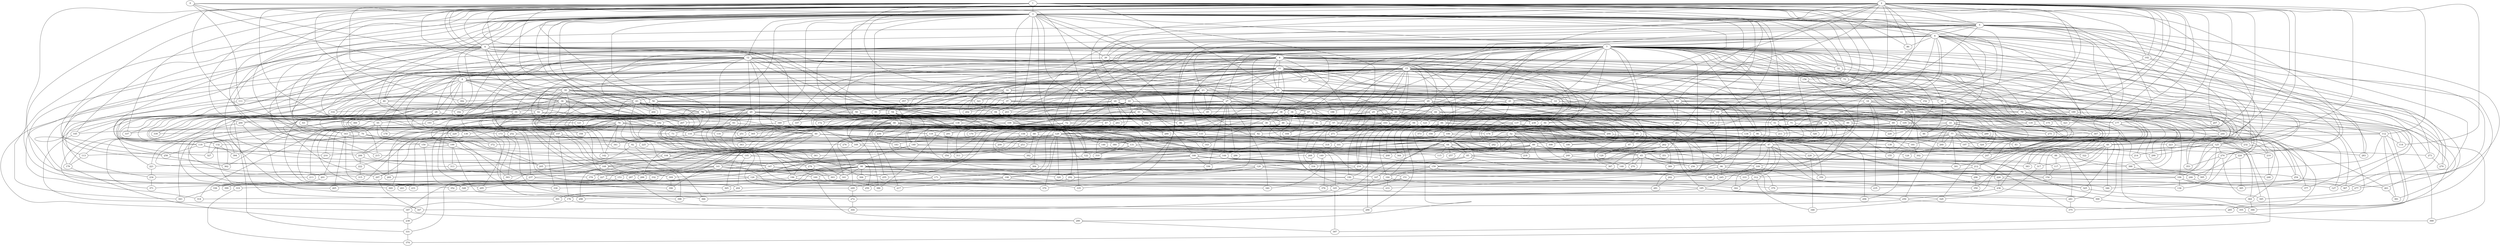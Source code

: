 strict graph "barabasi_albert_graph(400,3)" {
0;
1;
2;
3;
4;
5;
6;
7;
8;
9;
10;
11;
12;
13;
14;
15;
16;
17;
18;
19;
20;
21;
22;
23;
24;
25;
26;
27;
28;
29;
30;
31;
32;
33;
34;
35;
36;
37;
38;
39;
40;
41;
42;
43;
44;
45;
46;
47;
48;
49;
50;
51;
52;
53;
54;
55;
56;
57;
58;
59;
60;
61;
62;
63;
64;
65;
66;
67;
68;
69;
70;
71;
72;
73;
74;
75;
76;
77;
78;
79;
80;
81;
82;
83;
84;
85;
86;
87;
88;
89;
90;
91;
92;
93;
94;
95;
96;
97;
98;
99;
100;
101;
102;
103;
104;
105;
106;
107;
108;
109;
110;
111;
112;
113;
114;
115;
116;
117;
118;
119;
120;
121;
122;
123;
124;
125;
126;
127;
128;
129;
130;
131;
132;
133;
134;
135;
136;
137;
138;
139;
140;
141;
142;
143;
144;
145;
146;
147;
148;
149;
150;
151;
152;
153;
154;
155;
156;
157;
158;
159;
160;
161;
162;
163;
164;
165;
166;
167;
168;
169;
170;
171;
172;
173;
174;
175;
176;
177;
178;
179;
180;
181;
182;
183;
184;
185;
186;
187;
188;
189;
190;
191;
192;
193;
194;
195;
196;
197;
198;
199;
200;
201;
202;
203;
204;
205;
206;
207;
208;
209;
210;
211;
212;
213;
214;
215;
216;
217;
218;
219;
220;
221;
222;
223;
224;
225;
226;
227;
228;
229;
230;
231;
232;
233;
234;
235;
236;
237;
238;
239;
240;
241;
242;
243;
244;
245;
246;
247;
248;
249;
250;
251;
252;
253;
254;
255;
256;
257;
258;
259;
260;
261;
262;
263;
264;
265;
266;
267;
268;
269;
270;
271;
272;
273;
274;
275;
276;
277;
278;
279;
280;
281;
282;
283;
284;
285;
286;
287;
288;
289;
290;
291;
292;
293;
294;
295;
296;
297;
298;
299;
300;
301;
302;
303;
304;
305;
306;
307;
308;
309;
310;
311;
312;
313;
314;
315;
316;
317;
318;
319;
320;
321;
322;
323;
324;
325;
326;
327;
328;
329;
330;
331;
332;
333;
334;
335;
336;
337;
338;
339;
340;
341;
342;
343;
344;
345;
346;
347;
348;
349;
350;
351;
352;
353;
354;
355;
356;
357;
358;
359;
360;
361;
362;
363;
364;
365;
366;
367;
368;
369;
370;
371;
372;
373;
374;
375;
376;
377;
378;
379;
380;
381;
382;
383;
384;
385;
386;
387;
388;
389;
390;
391;
392;
393;
394;
395;
396;
397;
398;
399;
0 -- 19  [is_available=True, prob="0.229135693834"];
0 -- 111  [is_available=True, prob="1.0"];
0 -- 3  [is_available=True, prob="0.466433793162"];
0 -- 12  [is_available=True, prob="0.977370522282"];
0 -- 39  [is_available=True, prob="0.668046678718"];
1 -- 130  [is_available=True, prob="0.970581650058"];
1 -- 3  [is_available=True, prob="1.0"];
1 -- 4  [is_available=True, prob="0.752815323703"];
1 -- 5  [is_available=True, prob="0.175176223018"];
1 -- 6  [is_available=True, prob="0.344271113874"];
1 -- 8  [is_available=True, prob="0.153632807715"];
1 -- 12  [is_available=True, prob="0.0630049385799"];
1 -- 13  [is_available=True, prob="0.469771264183"];
1 -- 16  [is_available=True, prob="0.590451642053"];
1 -- 20  [is_available=True, prob="0.065820954762"];
1 -- 22  [is_available=True, prob="1.0"];
1 -- 283  [is_available=True, prob="0.919152579539"];
1 -- 392  [is_available=True, prob="0.742871448922"];
1 -- 53  [is_available=True, prob="0.781732532492"];
1 -- 183  [is_available=True, prob="0.862898968365"];
1 -- 58  [is_available=True, prob="1.0"];
1 -- 62  [is_available=True, prob="0.485450022294"];
1 -- 197  [is_available=True, prob="1.0"];
1 -- 71  [is_available=True, prob="0.282804387929"];
1 -- 80  [is_available=True, prob="0.338168323105"];
1 -- 338  [is_available=True, prob="0.965934764108"];
1 -- 213  [is_available=True, prob="1.0"];
1 -- 352  [is_available=True, prob="0.387880294357"];
1 -- 102  [is_available=True, prob="0.524955913937"];
1 -- 121  [is_available=True, prob="0.988001361923"];
2 -- 3  [is_available=True, prob="0.81995071561"];
2 -- 4  [is_available=True, prob="1.0"];
2 -- 5  [is_available=True, prob="0.125405187488"];
2 -- 7  [is_available=True, prob="0.588466759695"];
2 -- 264  [is_available=True, prob="0.360618240532"];
2 -- 137  [is_available=True, prob="0.803298677974"];
2 -- 10  [is_available=True, prob="1.0"];
2 -- 267  [is_available=True, prob="0.353004399365"];
2 -- 21  [is_available=True, prob="0.120450230858"];
2 -- 22  [is_available=True, prob="0.607802375722"];
2 -- 152  [is_available=True, prob="0.476387992513"];
2 -- 26  [is_available=True, prob="0.621163988864"];
2 -- 282  [is_available=True, prob="0.307331163568"];
2 -- 33  [is_available=True, prob="0.494423892951"];
2 -- 290  [is_available=True, prob="1.0"];
2 -- 166  [is_available=True, prob="0.0480113371275"];
2 -- 39  [is_available=True, prob="0.898497464008"];
2 -- 135  [is_available=True, prob="1.0"];
2 -- 44  [is_available=True, prob="0.720431720351"];
2 -- 182  [is_available=True, prob="1.0"];
2 -- 56  [is_available=True, prob="0.514555963048"];
2 -- 189  [is_available=True, prob="0.085668779591"];
2 -- 65  [is_available=True, prob="0.364758522183"];
2 -- 323  [is_available=True, prob="0.0160700838361"];
2 -- 326  [is_available=True, prob="0.113691572401"];
2 -- 200  [is_available=True, prob="0.840621405589"];
2 -- 77  [is_available=True, prob="0.780034795113"];
2 -- 207  [is_available=True, prob="1.0"];
2 -- 80  [is_available=True, prob="0.377197315321"];
2 -- 337  [is_available=True, prob="0.617520244402"];
2 -- 102  [is_available=True, prob="0.972433074174"];
2 -- 104  [is_available=True, prob="1.0"];
2 -- 237  [is_available=True, prob="0.230016964918"];
2 -- 112  [is_available=True, prob="0.00220046608621"];
2 -- 113  [is_available=True, prob="0.921787566966"];
2 -- 114  [is_available=True, prob="0.994575116267"];
2 -- 124  [is_available=True, prob="0.782868359779"];
2 -- 125  [is_available=True, prob="0.290147460081"];
3 -- 4  [is_available=True, prob="0.286860294677"];
3 -- 5  [is_available=True, prob="0.173999747721"];
3 -- 6  [is_available=True, prob="0.899366976721"];
3 -- 7  [is_available=True, prob="0.181886746545"];
3 -- 8  [is_available=True, prob="0.498359256686"];
3 -- 9  [is_available=True, prob="0.864886403781"];
3 -- 10  [is_available=True, prob="0.894478187665"];
3 -- 12  [is_available=True, prob="0.501013419843"];
3 -- 258  [is_available=True, prob="0.862385934616"];
3 -- 14  [is_available=True, prob="0.657667099752"];
3 -- 145  [is_available=True, prob="0.531951291482"];
3 -- 18  [is_available=True, prob="0.184714304631"];
3 -- 150  [is_available=True, prob="0.84467610579"];
3 -- 26  [is_available=True, prob="0.512992269126"];
3 -- 28  [is_available=True, prob="0.591868501449"];
3 -- 32  [is_available=True, prob="0.0617204748717"];
3 -- 38  [is_available=True, prob="1.0"];
3 -- 156  [is_available=True, prob="0.404635955354"];
3 -- 298  [is_available=True, prob="0.8545540139"];
3 -- 43  [is_available=True, prob="0.644866457609"];
3 -- 257  [is_available=True, prob="0.812045616534"];
3 -- 173  [is_available=True, prob="0.955700049576"];
3 -- 182  [is_available=True, prob="0.916616104916"];
3 -- 56  [is_available=True, prob="1.0"];
3 -- 60  [is_available=True, prob="0.874939049273"];
3 -- 138  [is_available=True, prob="0.614580796721"];
3 -- 62  [is_available=True, prob="0.186951092877"];
3 -- 191  [is_available=True, prob="0.760740865736"];
3 -- 66  [is_available=True, prob="1.0"];
3 -- 326  [is_available=True, prob="0.395067154395"];
3 -- 203  [is_available=True, prob="0.000259478077406"];
3 -- 334  [is_available=True, prob="1.0"];
3 -- 284  [is_available=True, prob="0.0574431620465"];
3 -- 343  [is_available=True, prob="0.73821986443"];
3 -- 94  [is_available=True, prob="1.0"];
3 -- 105  [is_available=True, prob="1.0"];
3 -- 363  [is_available=True, prob="1.0"];
3 -- 240  [is_available=True, prob="0.276313581803"];
3 -- 370  [is_available=True, prob="1.0"];
3 -- 124  [is_available=True, prob="0.902114750574"];
4 -- 263  [is_available=True, prob="0.0454087130016"];
4 -- 9  [is_available=True, prob="1.0"];
4 -- 11  [is_available=True, prob="0.0501291946137"];
4 -- 258  [is_available=True, prob="0.312664760169"];
4 -- 17  [is_available=True, prob="0.413509191582"];
4 -- 36  [is_available=True, prob="0.703048074533"];
4 -- 50  [is_available=True, prob="0.282857864889"];
4 -- 393  [is_available=True, prob="0.968703135038"];
4 -- 316  [is_available=True, prob="0.13244027337"];
4 -- 192  [is_available=True, prob="1.0"];
4 -- 66  [is_available=True, prob="0.639387504593"];
4 -- 68  [is_available=True, prob="0.182677020895"];
4 -- 70  [is_available=True, prob="0.433826238732"];
4 -- 78  [is_available=True, prob="0.626923349737"];
4 -- 81  [is_available=True, prob="0.120755843631"];
4 -- 222  [is_available=True, prob="1.0"];
4 -- 360  [is_available=True, prob="1.0"];
4 -- 369  [is_available=True, prob="1.0"];
4 -- 122  [is_available=True, prob="0.907637620079"];
5 -- 224  [is_available=True, prob="0.379740474493"];
5 -- 6  [is_available=True, prob="0.421520922077"];
5 -- 33  [is_available=True, prob="1.0"];
5 -- 177  [is_available=True, prob="0.672108847699"];
5 -- 43  [is_available=True, prob="0.845507682004"];
5 -- 257  [is_available=True, prob="0.294922481344"];
5 -- 175  [is_available=True, prob="0.17539833643"];
5 -- 49  [is_available=True, prob="0.568980470246"];
5 -- 274  [is_available=True, prob="0.0232326939272"];
5 -- 131  [is_available=True, prob="0.783761301455"];
5 -- 53  [is_available=True, prob="0.527637693698"];
5 -- 118  [is_available=True, prob="0.95358734643"];
5 -- 55  [is_available=True, prob="0.507585095617"];
5 -- 184  [is_available=True, prob="0.348251294041"];
5 -- 379  [is_available=True, prob="0.50740848125"];
5 -- 277  [is_available=True, prob="0.237894468314"];
6 -- 261  [is_available=True, prob="0.805437339575"];
6 -- 7  [is_available=True, prob="0.564959229007"];
6 -- 15  [is_available=True, prob="0.950598333739"];
6 -- 144  [is_available=True, prob="0.0963438472902"];
6 -- 259  [is_available=True, prob="0.3589035413"];
6 -- 279  [is_available=True, prob="0.801709601208"];
6 -- 26  [is_available=True, prob="1.0"];
6 -- 299  [is_available=True, prob="0.514137798992"];
6 -- 51  [is_available=True, prob="0.0452353019899"];
6 -- 310  [is_available=True, prob="1.0"];
6 -- 67  [is_available=True, prob="0.221376434592"];
6 -- 69  [is_available=True, prob="0.463862768416"];
6 -- 80  [is_available=True, prob="0.898128342343"];
6 -- 86  [is_available=True, prob="0.857813844868"];
6 -- 89  [is_available=True, prob="0.440403149019"];
6 -- 226  [is_available=True, prob="0.569500064911"];
6 -- 355  [is_available=True, prob="0.109029905925"];
6 -- 102  [is_available=True, prob="1.0"];
6 -- 367  [is_available=True, prob="0.838396422067"];
6 -- 242  [is_available=True, prob="0.557307920596"];
6 -- 127  [is_available=True, prob="0.808540672324"];
7 -- 128  [is_available=True, prob="1.0"];
7 -- 214  [is_available=True, prob="0.959327348311"];
7 -- 135  [is_available=True, prob="1.0"];
7 -- 8  [is_available=True, prob="0.229295661865"];
7 -- 9  [is_available=True, prob="0.348862290319"];
7 -- 10  [is_available=True, prob="0.641988629393"];
7 -- 11  [is_available=True, prob="0.423021379554"];
7 -- 140  [is_available=True, prob="1.0"];
7 -- 15  [is_available=True, prob="0.938415190608"];
7 -- 16  [is_available=True, prob="0.855249665302"];
7 -- 274  [is_available=True, prob="0.942153730523"];
7 -- 19  [is_available=True, prob="0.498068933274"];
7 -- 21  [is_available=True, prob="0.652209173813"];
7 -- 23  [is_available=True, prob="1.0"];
7 -- 152  [is_available=True, prob="0.542948276778"];
7 -- 27  [is_available=True, prob="1.0"];
7 -- 29  [is_available=True, prob="0.798273064359"];
7 -- 32  [is_available=True, prob="0.209291415467"];
7 -- 161  [is_available=True, prob="1.0"];
7 -- 35  [is_available=True, prob="0.999631656329"];
7 -- 292  [is_available=True, prob="0.107270764824"];
7 -- 40  [is_available=True, prob="0.0192463194057"];
7 -- 41  [is_available=True, prob="0.61538374799"];
7 -- 45  [is_available=True, prob="0.161281863333"];
7 -- 307  [is_available=True, prob="1.0"];
7 -- 175  [is_available=True, prob="0.0124692036717"];
7 -- 49  [is_available=True, prob="0.785744948753"];
7 -- 50  [is_available=True, prob="0.526752434226"];
7 -- 51  [is_available=True, prob="1.0"];
7 -- 52  [is_available=True, prob="0.721847016673"];
7 -- 283  [is_available=True, prob="1.0"];
7 -- 188  [is_available=True, prob="0.329994357944"];
7 -- 190  [is_available=True, prob="1.0"];
7 -- 64  [is_available=True, prob="0.7935040474"];
7 -- 279  [is_available=True, prob="1.0"];
7 -- 139  [is_available=True, prob="1.0"];
7 -- 199  [is_available=True, prob="0.073146041244"];
7 -- 72  [is_available=True, prob="1.0"];
7 -- 73  [is_available=True, prob="1.0"];
7 -- 75  [is_available=True, prob="1.0"];
7 -- 79  [is_available=True, prob="0.986061466273"];
7 -- 375  [is_available=True, prob="1.0"];
7 -- 203  [is_available=True, prob="0.361492538304"];
7 -- 90  [is_available=True, prob="0.141238667078"];
7 -- 220  [is_available=True, prob="0.223502376038"];
7 -- 94  [is_available=True, prob="0.375806894174"];
7 -- 223  [is_available=True, prob="0.97826764109"];
7 -- 101  [is_available=True, prob="0.00973487713613"];
7 -- 103  [is_available=True, prob="0.470614286091"];
7 -- 107  [is_available=True, prob="0.431003526216"];
7 -- 381  [is_available=True, prob="0.251848289157"];
7 -- 275  [is_available=True, prob="0.129038960811"];
7 -- 247  [is_available=True, prob="0.216020477552"];
7 -- 396  [is_available=True, prob="0.539360682398"];
7 -- 125  [is_available=True, prob="0.498828381737"];
8 -- 392  [is_available=True, prob="0.829354503804"];
8 -- 36  [is_available=True, prob="0.929923426744"];
8 -- 229  [is_available=True, prob="1.0"];
8 -- 40  [is_available=True, prob="0.0735718218511"];
8 -- 60  [is_available=True, prob="1.0"];
8 -- 14  [is_available=True, prob="0.860744856984"];
8 -- 337  [is_available=True, prob="1.0"];
8 -- 19  [is_available=True, prob="0.415950006973"];
8 -- 161  [is_available=True, prob="0.644984186265"];
8 -- 132  [is_available=True, prob="1.0"];
8 -- 28  [is_available=True, prob="0.915942988432"];
8 -- 286  [is_available=True, prob="0.203811846124"];
9 -- 130  [is_available=True, prob="1.0"];
9 -- 11  [is_available=True, prob="0.649575191218"];
9 -- 13  [is_available=True, prob="0.719994978607"];
9 -- 277  [is_available=True, prob="1.0"];
9 -- 22  [is_available=True, prob="0.776320841206"];
9 -- 155  [is_available=True, prob="0.865765685751"];
9 -- 32  [is_available=True, prob="0.518240269112"];
9 -- 164  [is_available=True, prob="0.702643955844"];
9 -- 169  [is_available=True, prob="1.0"];
9 -- 391  [is_available=True, prob="1.0"];
9 -- 179  [is_available=True, prob="0.0713937414856"];
9 -- 55  [is_available=True, prob="0.731991356623"];
9 -- 187  [is_available=True, prob="0.228309743572"];
9 -- 189  [is_available=True, prob="0.994757666966"];
9 -- 71  [is_available=True, prob="0.158019648167"];
9 -- 82  [is_available=True, prob="0.945700791011"];
9 -- 91  [is_available=True, prob="0.0729502067908"];
9 -- 59  [is_available=True, prob="0.728369654037"];
9 -- 356  [is_available=True, prob="1.0"];
9 -- 357  [is_available=True, prob="0.796164765053"];
9 -- 106  [is_available=True, prob="1.0"];
9 -- 61  [is_available=True, prob="0.728155277024"];
9 -- 373  [is_available=True, prob="0.131625643816"];
9 -- 118  [is_available=True, prob="0.452657854349"];
10 -- 162  [is_available=True, prob="0.535927403644"];
10 -- 244  [is_available=True, prob="1.0"];
10 -- 291  [is_available=True, prob="0.200151341426"];
10 -- 66  [is_available=True, prob="1.0"];
10 -- 177  [is_available=True, prob="0.149378748519"];
10 -- 99  [is_available=True, prob="0.86704899288"];
10 -- 20  [is_available=True, prob="1.0"];
10 -- 87  [is_available=True, prob="0.612445277227"];
10 -- 153  [is_available=True, prob="0.946460817247"];
11 -- 128  [is_available=True, prob="0.657487453393"];
11 -- 13  [is_available=True, prob="0.0468224588171"];
11 -- 272  [is_available=True, prob="0.573383946221"];
11 -- 17  [is_available=True, prob="0.627927980135"];
11 -- 154  [is_available=True, prob="0.440723561256"];
11 -- 27  [is_available=True, prob="0.458926957272"];
11 -- 156  [is_available=True, prob="0.109708280723"];
11 -- 30  [is_available=True, prob="0.375236520595"];
11 -- 31  [is_available=True, prob="0.208379725198"];
11 -- 28  [is_available=True, prob="1.0"];
11 -- 43  [is_available=True, prob="0.566884264282"];
11 -- 50  [is_available=True, prob="0.380368856259"];
11 -- 53  [is_available=True, prob="0.0107676076729"];
11 -- 54  [is_available=True, prob="0.820442254319"];
11 -- 193  [is_available=True, prob="0.056604519431"];
11 -- 72  [is_available=True, prob="1.0"];
11 -- 202  [is_available=True, prob="0.812594994202"];
11 -- 75  [is_available=True, prob="0.840930440087"];
11 -- 95  [is_available=True, prob="0.412597746114"];
11 -- 273  [is_available=True, prob="0.27576166354"];
11 -- 234  [is_available=True, prob="0.830675276057"];
11 -- 368  [is_available=True, prob="0.289232164415"];
11 -- 242  [is_available=True, prob="0.642300306968"];
12 -- 15  [is_available=True, prob="1.0"];
12 -- 276  [is_available=True, prob="0.364904501426"];
12 -- 23  [is_available=True, prob="0.928006376901"];
12 -- 157  [is_available=True, prob="0.497782202474"];
12 -- 31  [is_available=True, prob="0.0978188039173"];
12 -- 37  [is_available=True, prob="1.0"];
12 -- 39  [is_available=True, prob="0.17940351925"];
12 -- 40  [is_available=True, prob="0.792681261205"];
12 -- 172  [is_available=True, prob="1.0"];
12 -- 29  [is_available=True, prob="1.0"];
12 -- 48  [is_available=True, prob="0.713678435218"];
12 -- 178  [is_available=True, prob="0.654873456339"];
12 -- 57  [is_available=True, prob="0.300246158952"];
12 -- 314  [is_available=True, prob="0.600673356953"];
12 -- 60  [is_available=True, prob="1.0"];
12 -- 63  [is_available=True, prob="0.478472217714"];
12 -- 327  [is_available=True, prob="1.0"];
12 -- 344  [is_available=True, prob="0.409347209316"];
12 -- 90  [is_available=True, prob="0.2264785339"];
12 -- 111  [is_available=True, prob="1.0"];
12 -- 20  [is_available=True, prob="0.469527103107"];
12 -- 122  [is_available=True, prob="0.527434782766"];
13 -- 35  [is_available=True, prob="0.332614673667"];
13 -- 37  [is_available=True, prob="1.0"];
13 -- 392  [is_available=True, prob="1.0"];
13 -- 239  [is_available=True, prob="1.0"];
13 -- 14  [is_available=True, prob="0.77485321727"];
13 -- 207  [is_available=True, prob="0.225436360795"];
13 -- 305  [is_available=True, prob="0.83998834585"];
13 -- 18  [is_available=True, prob="0.0917101061167"];
13 -- 148  [is_available=True, prob="0.349915713594"];
13 -- 309  [is_available=True, prob="1.0"];
13 -- 183  [is_available=True, prob="0.178468637079"];
13 -- 24  [is_available=True, prob="0.59779070214"];
13 -- 217  [is_available=True, prob="0.683154068404"];
13 -- 191  [is_available=True, prob="0.79758075135"];
13 -- 188  [is_available=True, prob="0.580439023698"];
13 -- 133  [is_available=True, prob="0.942667884604"];
14 -- 68  [is_available=True, prob="0.786275448957"];
14 -- 201  [is_available=True, prob="1.0"];
14 -- 367  [is_available=True, prob="1.0"];
14 -- 112  [is_available=True, prob="0.498045813357"];
14 -- 212  [is_available=True, prob="0.625065276032"];
14 -- 61  [is_available=True, prob="0.636696730221"];
15 -- 132  [is_available=True, prob="1.0"];
15 -- 133  [is_available=True, prob="0.813388523968"];
15 -- 137  [is_available=True, prob="0.607965206772"];
15 -- 271  [is_available=True, prob="1.0"];
15 -- 16  [is_available=True, prob="0.666736586516"];
15 -- 145  [is_available=True, prob="0.251577896429"];
15 -- 25  [is_available=True, prob="1.0"];
15 -- 156  [is_available=True, prob="0.630113032428"];
15 -- 157  [is_available=True, prob="1.0"];
15 -- 34  [is_available=True, prob="0.661011084116"];
15 -- 35  [is_available=True, prob="0.604304705589"];
15 -- 134  [is_available=True, prob="0.103565424716"];
15 -- 38  [is_available=True, prob="1.0"];
15 -- 42  [is_available=True, prob="0.692777789933"];
15 -- 219  [is_available=True, prob="0.635064359438"];
15 -- 58  [is_available=True, prob="1.0"];
15 -- 190  [is_available=True, prob="0.169460854219"];
15 -- 373  [is_available=True, prob="0.27953068136"];
15 -- 390  [is_available=True, prob="0.182349029868"];
15 -- 268  [is_available=True, prob="0.0570818653661"];
15 -- 75  [is_available=True, prob="0.537748584438"];
15 -- 208  [is_available=True, prob="0.218799840391"];
15 -- 212  [is_available=True, prob="0.216075251385"];
15 -- 91  [is_available=True, prob="1.0"];
15 -- 221  [is_available=True, prob="0.766094939426"];
15 -- 224  [is_available=True, prob="0.599475089222"];
15 -- 97  [is_available=True, prob="0.475298846419"];
15 -- 357  [is_available=True, prob="0.724202405424"];
15 -- 230  [is_available=True, prob="0.699005115206"];
15 -- 17  [is_available=True, prob="0.633295695006"];
15 -- 236  [is_available=True, prob="0.964347660532"];
15 -- 117  [is_available=True, prob="0.311956526312"];
15 -- 380  [is_available=True, prob="0.681143655185"];
16 -- 37  [is_available=True, prob="0.105638799039"];
16 -- 74  [is_available=True, prob="1.0"];
16 -- 77  [is_available=True, prob="0.221436722303"];
16 -- 321  [is_available=True, prob="0.736450523646"];
16 -- 18  [is_available=True, prob="0.14249208534"];
16 -- 54  [is_available=True, prob="0.0682730608521"];
16 -- 293  [is_available=True, prob="0.970618824394"];
16 -- 111  [is_available=True, prob="0.86489841994"];
16 -- 93  [is_available=True, prob="0.561608815678"];
16 -- 69  [is_available=True, prob="0.0840363296947"];
17 -- 41  [is_available=True, prob="0.156381915038"];
17 -- 21  [is_available=True, prob="0.0671064534027"];
17 -- 23  [is_available=True, prob="0.542288850485"];
17 -- 316  [is_available=True, prob="0.0216499793707"];
17 -- 95  [is_available=True, prob="0.176789504095"];
18 -- 136  [is_available=True, prob="0.555193882279"];
18 -- 235  [is_available=True, prob="0.85111233393"];
18 -- 174  [is_available=True, prob="0.704493934713"];
18 -- 79  [is_available=True, prob="0.554340374817"];
18 -- 245  [is_available=True, prob="0.425906217448"];
19 -- 100  [is_available=True, prob="1.0"];
19 -- 34  [is_available=True, prob="0.342824799768"];
19 -- 67  [is_available=True, prob="0.464535056111"];
19 -- 36  [is_available=True, prob="0.323249719306"];
19 -- 193  [is_available=True, prob="1.0"];
19 -- 44  [is_available=True, prob="0.999195101595"];
19 -- 110  [is_available=True, prob="0.157263396525"];
19 -- 399  [is_available=True, prob="0.408059081761"];
19 -- 152  [is_available=True, prob="0.885654501204"];
19 -- 338  [is_available=True, prob="0.446126544445"];
19 -- 339  [is_available=True, prob="0.947485669967"];
19 -- 24  [is_available=True, prob="1.0"];
19 -- 89  [is_available=True, prob="0.00435281306779"];
19 -- 394  [is_available=True, prob="1.0"];
20 -- 192  [is_available=True, prob="0.470665699683"];
20 -- 195  [is_available=True, prob="0.620908990536"];
20 -- 100  [is_available=True, prob="0.519134239908"];
20 -- 199  [is_available=True, prob="0.275231525222"];
20 -- 360  [is_available=True, prob="1.0"];
20 -- 169  [is_available=True, prob="1.0"];
20 -- 205  [is_available=True, prob="0.326934902717"];
20 -- 206  [is_available=True, prob="1.0"];
20 -- 349  [is_available=True, prob="0.396205800881"];
20 -- 208  [is_available=True, prob="0.606070959363"];
20 -- 177  [is_available=True, prob="0.906683923425"];
20 -- 116  [is_available=True, prob="0.873894627746"];
20 -- 302  [is_available=True, prob="1.0"];
20 -- 138  [is_available=True, prob="0.364257310134"];
20 -- 93  [is_available=True, prob="0.511947996601"];
20 -- 30  [is_available=True, prob="0.42395868473"];
20 -- 319  [is_available=True, prob="0.169875532256"];
21 -- 331  [is_available=True, prob="0.218789387763"];
21 -- 294  [is_available=True, prob="0.036451371889"];
21 -- 203  [is_available=True, prob="1.0"];
21 -- 109  [is_available=True, prob="1.0"];
21 -- 45  [is_available=True, prob="1.0"];
21 -- 275  [is_available=True, prob="0.184050346486"];
21 -- 281  [is_available=True, prob="0.292471917798"];
21 -- 280  [is_available=True, prob="0.564018027174"];
21 -- 25  [is_available=True, prob="0.837016672744"];
21 -- 123  [is_available=True, prob="0.641779211069"];
22 -- 99  [is_available=True, prob="0.866793693803"];
22 -- 260  [is_available=True, prob="0.00535346123931"];
22 -- 69  [is_available=True, prob="1.0"];
22 -- 167  [is_available=True, prob="1.0"];
22 -- 74  [is_available=True, prob="0.562485825828"];
22 -- 107  [is_available=True, prob="0.776754868179"];
22 -- 108  [is_available=True, prob="0.54731977161"];
22 -- 322  [is_available=True, prob="0.883950605432"];
22 -- 385  [is_available=True, prob="0.3225611701"];
23 -- 321  [is_available=True, prob="0.0165957598531"];
23 -- 49  [is_available=True, prob="0.39171598862"];
23 -- 232  [is_available=True, prob="0.797568211641"];
23 -- 45  [is_available=True, prob="0.847725983153"];
23 -- 78  [is_available=True, prob="1.0"];
23 -- 317  [is_available=True, prob="0.384686274242"];
23 -- 83  [is_available=True, prob="0.312427584104"];
23 -- 349  [is_available=True, prob="1.0"];
23 -- 24  [is_available=True, prob="0.118049151056"];
23 -- 27  [is_available=True, prob="0.582742677114"];
23 -- 29  [is_available=True, prob="0.519939275088"];
23 -- 293  [is_available=True, prob="0.617832253056"];
24 -- 64  [is_available=True, prob="0.644872345734"];
24 -- 67  [is_available=True, prob="1.0"];
24 -- 147  [is_available=True, prob="0.883182653812"];
24 -- 295  [is_available=True, prob="1.0"];
24 -- 284  [is_available=True, prob="1.0"];
24 -- 170  [is_available=True, prob="0.0199401685513"];
24 -- 301  [is_available=True, prob="0.747452035045"];
24 -- 310  [is_available=True, prob="0.182310748747"];
24 -- 25  [is_available=True, prob="0.953896019006"];
24 -- 188  [is_available=True, prob="1.0"];
24 -- 330  [is_available=True, prob="0.792823807568"];
25 -- 33  [is_available=True, prob="0.897737860847"];
25 -- 266  [is_available=True, prob="0.215842697747"];
25 -- 270  [is_available=True, prob="1.0"];
25 -- 81  [is_available=True, prob="0.251384732491"];
25 -- 318  [is_available=True, prob="0.671178747741"];
25 -- 398  [is_available=True, prob="1.0"];
25 -- 271  [is_available=True, prob="0.741768366846"];
25 -- 30  [is_available=True, prob="0.920671216145"];
26 -- 107  [is_available=True, prob="0.473468085159"];
26 -- 335  [is_available=True, prob="0.3229850485"];
26 -- 383  [is_available=True, prob="0.0847994059455"];
27 -- 256  [is_available=True, prob="0.610833520235"];
27 -- 129  [is_available=True, prob="0.895994099616"];
27 -- 386  [is_available=True, prob="0.874348628676"];
27 -- 144  [is_available=True, prob="0.995296206071"];
27 -- 155  [is_available=True, prob="1.0"];
27 -- 286  [is_available=True, prob="0.562944996543"];
27 -- 287  [is_available=True, prob="0.998794216092"];
27 -- 34  [is_available=True, prob="0.894853816848"];
27 -- 41  [is_available=True, prob="0.230039664415"];
27 -- 44  [is_available=True, prob="0.162562795416"];
27 -- 31  [is_available=True, prob="0.69131839465"];
27 -- 316  [is_available=True, prob="1.0"];
27 -- 194  [is_available=True, prob="1.0"];
27 -- 73  [is_available=True, prob="0.92940748981"];
27 -- 78  [is_available=True, prob="0.731830745788"];
27 -- 340  [is_available=True, prob="0.463590614502"];
27 -- 86  [is_available=True, prob="0.517609404689"];
27 -- 220  [is_available=True, prob="0.269845338606"];
27 -- 108  [is_available=True, prob="0.123456221628"];
27 -- 297  [is_available=True, prob="1.0"];
27 -- 127  [is_available=True, prob="0.332661112838"];
28 -- 192  [is_available=True, prob="0.273079248441"];
28 -- 110  [is_available=True, prob="1.0"];
28 -- 200  [is_available=True, prob="0.904617540484"];
28 -- 372  [is_available=True, prob="0.855678542493"];
28 -- 63  [is_available=True, prob="0.696738713238"];
29 -- 99  [is_available=True, prob="0.973302690717"];
29 -- 38  [is_available=True, prob="0.207044136106"];
29 -- 170  [is_available=True, prob="0.907100230389"];
29 -- 46  [is_available=True, prob="1.0"];
29 -- 211  [is_available=True, prob="0.702184102837"];
29 -- 84  [is_available=True, prob="0.376028758569"];
29 -- 142  [is_available=True, prob="0.580155694159"];
29 -- 216  [is_available=True, prob="0.163343307559"];
29 -- 266  [is_available=True, prob="0.783936032125"];
29 -- 91  [is_available=True, prob="0.920577287284"];
29 -- 202  [is_available=True, prob="0.744052027585"];
30 -- 164  [is_available=True, prob="0.465763207375"];
30 -- 236  [is_available=True, prob="0.378917291769"];
30 -- 145  [is_available=True, prob="0.503049947153"];
30 -- 82  [is_available=True, prob="1.0"];
30 -- 196  [is_available=True, prob="0.593312728884"];
30 -- 218  [is_available=True, prob="0.370121953422"];
31 -- 237  [is_available=True, prob="0.27115857248"];
31 -- 119  [is_available=True, prob="0.0579538603492"];
31 -- 63  [is_available=True, prob="0.786341725139"];
32 -- 228  [is_available=True, prob="1.0"];
33 -- 100  [is_available=True, prob="0.254795308039"];
33 -- 324  [is_available=True, prob="0.0923770683454"];
33 -- 110  [is_available=True, prob="0.315979564466"];
33 -- 272  [is_available=True, prob="0.289680502548"];
33 -- 46  [is_available=True, prob="0.568824328963"];
33 -- 248  [is_available=True, prob="0.995903904926"];
33 -- 250  [is_available=True, prob="0.410662480329"];
34 -- 51  [is_available=True, prob="0.696657049628"];
34 -- 164  [is_available=True, prob="0.374211909199"];
34 -- 135  [is_available=True, prob="1.0"];
34 -- 175  [is_available=True, prob="0.715223771236"];
34 -- 82  [is_available=True, prob="1.0"];
34 -- 249  [is_available=True, prob="0.863665075296"];
34 -- 349  [is_available=True, prob="0.572057807518"];
35 -- 250  [is_available=True, prob="1.0"];
35 -- 46  [is_available=True, prob="0.446380250595"];
36 -- 163  [is_available=True, prob="0.759131723489"];
36 -- 179  [is_available=True, prob="0.219415925429"];
36 -- 42  [is_available=True, prob="1.0"];
36 -- 235  [is_available=True, prob="0.921933921574"];
36 -- 76  [is_available=True, prob="1.0"];
36 -- 168  [is_available=True, prob="0.650135470085"];
36 -- 210  [is_available=True, prob="0.472594546449"];
36 -- 116  [is_available=True, prob="0.606275248655"];
36 -- 54  [is_available=True, prob="0.0557721015605"];
36 -- 59  [is_available=True, prob="1.0"];
36 -- 93  [is_available=True, prob="1.0"];
36 -- 182  [is_available=True, prob="0.652152272673"];
37 -- 386  [is_available=True, prob="0.424113527663"];
37 -- 103  [is_available=True, prob="0.520494858772"];
37 -- 202  [is_available=True, prob="0.867848299962"];
37 -- 123  [is_available=True, prob="0.167199890522"];
37 -- 189  [is_available=True, prob="0.343328809499"];
37 -- 255  [is_available=True, prob="0.468944067229"];
38 -- 96  [is_available=True, prob="0.460514709447"];
38 -- 354  [is_available=True, prob="0.0423549125609"];
38 -- 230  [is_available=True, prob="0.245912134161"];
38 -- 263  [is_available=True, prob="1.0"];
38 -- 200  [is_available=True, prob="0.073445521751"];
38 -- 105  [is_available=True, prob="0.52438975782"];
38 -- 395  [is_available=True, prob="0.855422874291"];
38 -- 172  [is_available=True, prob="0.724078150348"];
38 -- 206  [is_available=True, prob="0.51802917412"];
38 -- 48  [is_available=True, prob="0.703430278013"];
38 -- 209  [is_available=True, prob="1.0"];
38 -- 178  [is_available=True, prob="0.726646274925"];
38 -- 323  [is_available=True, prob="1.0"];
38 -- 137  [is_available=True, prob="0.045520360634"];
38 -- 57  [is_available=True, prob="1.0"];
38 -- 369  [is_available=True, prob="0.0900527589682"];
38 -- 185  [is_available=True, prob="0.855902326942"];
39 -- 288  [is_available=True, prob="1.0"];
39 -- 267  [is_available=True, prob="0.862083933091"];
39 -- 357  [is_available=True, prob="0.358182930431"];
39 -- 358  [is_available=True, prob="0.680692869625"];
39 -- 321  [is_available=True, prob="1.0"];
39 -- 215  [is_available=True, prob="0.191494047415"];
39 -- 247  [is_available=True, prob="1.0"];
39 -- 56  [is_available=True, prob="0.837784919686"];
39 -- 287  [is_available=True, prob="1.0"];
40 -- 42  [is_available=True, prob="0.184757162591"];
40 -- 141  [is_available=True, prob="0.288287099396"];
40 -- 339  [is_available=True, prob="0.910647241135"];
40 -- 252  [is_available=True, prob="1.0"];
41 -- 103  [is_available=True, prob="1.0"];
41 -- 47  [is_available=True, prob="0.552221167571"];
41 -- 114  [is_available=True, prob="0.29491667062"];
41 -- 83  [is_available=True, prob="0.575869845347"];
41 -- 254  [is_available=True, prob="1.0"];
41 -- 92  [is_available=True, prob="0.365299285923"];
41 -- 158  [is_available=True, prob="0.515604271017"];
42 -- 193  [is_available=True, prob="0.225369879387"];
42 -- 291  [is_available=True, prob="0.63398880561"];
42 -- 165  [is_available=True, prob="0.767954064973"];
42 -- 70  [is_available=True, prob="0.142893066063"];
42 -- 269  [is_available=True, prob="0.827510789823"];
42 -- 47  [is_available=True, prob="0.21293163161"];
42 -- 55  [is_available=True, prob="0.0359501624734"];
42 -- 217  [is_available=True, prob="0.905314400508"];
43 -- 160  [is_available=True, prob="0.305535728565"];
43 -- 358  [is_available=True, prob="1.0"];
43 -- 264  [is_available=True, prob="0.261737148357"];
43 -- 361  [is_available=True, prob="0.3979135808"];
43 -- 335  [is_available=True, prob="1.0"];
43 -- 48  [is_available=True, prob="0.624482977005"];
43 -- 113  [is_available=True, prob="0.193773929557"];
43 -- 195  [is_available=True, prob="0.585880277376"];
43 -- 180  [is_available=True, prob="0.778641894951"];
43 -- 371  [is_available=True, prob="1.0"];
43 -- 58  [is_available=True, prob="0.330449831846"];
43 -- 126  [is_available=True, prob="0.201548377222"];
44 -- 123  [is_available=True, prob="0.551003842979"];
44 -- 59  [is_available=True, prob="1.0"];
44 -- 294  [is_available=True, prob="0.735603510955"];
44 -- 262  [is_available=True, prob="0.246444940218"];
44 -- 360  [is_available=True, prob="1.0"];
44 -- 57  [is_available=True, prob="0.564242303219"];
44 -- 90  [is_available=True, prob="0.700761579538"];
45 -- 344  [is_available=True, prob="0.140484994261"];
45 -- 47  [is_available=True, prob="1.0"];
47 -- 289  [is_available=True, prob="0.11094133254"];
47 -- 98  [is_available=True, prob="0.340810124103"];
47 -- 174  [is_available=True, prob="0.494758325757"];
47 -- 255  [is_available=True, prob="0.457859249588"];
48 -- 384  [is_available=True, prob="0.415497901017"];
48 -- 73  [is_available=True, prob="0.363118051989"];
48 -- 52  [is_available=True, prob="0.72538550134"];
48 -- 85  [is_available=True, prob="1.0"];
48 -- 119  [is_available=True, prob="0.823166249224"];
48 -- 181  [is_available=True, prob="0.765470780776"];
49 -- 322  [is_available=True, prob="0.942164053266"];
49 -- 167  [is_available=True, prob="0.768446694431"];
49 -- 120  [is_available=True, prob="0.49756746684"];
49 -- 88  [is_available=True, prob="0.382004574491"];
49 -- 346  [is_available=True, prob="0.932887064733"];
49 -- 317  [is_available=True, prob="1.0"];
50 -- 363  [is_available=True, prob="0.182976358408"];
50 -- 240  [is_available=True, prob="0.45725240104"];
50 -- 52  [is_available=True, prob="0.635651154828"];
50 -- 282  [is_available=True, prob="0.303094200379"];
51 -- 211  [is_available=True, prob="1.0"];
51 -- 181  [is_available=True, prob="0.365526833118"];
51 -- 85  [is_available=True, prob="0.322412698962"];
52 -- 64  [is_available=True, prob="0.178437451501"];
52 -- 241  [is_available=True, prob="1.0"];
52 -- 149  [is_available=True, prob="0.996977223367"];
52 -- 87  [is_available=True, prob="0.693088599741"];
52 -- 89  [is_available=True, prob="0.183265982702"];
52 -- 218  [is_available=True, prob="0.0512806218793"];
52 -- 187  [is_available=True, prob="0.275175140983"];
53 -- 299  [is_available=True, prob="1.0"];
53 -- 263  [is_available=True, prob="0.701373412811"];
53 -- 76  [is_available=True, prob="0.84835690379"];
53 -- 79  [is_available=True, prob="0.757525668876"];
53 -- 84  [is_available=True, prob="1.0"];
53 -- 61  [is_available=True, prob="1.0"];
53 -- 62  [is_available=True, prob="0.493873343275"];
54 -- 320  [is_available=True, prob="0.518979919304"];
54 -- 268  [is_available=True, prob="0.884319866467"];
54 -- 311  [is_available=True, prob="0.947157207596"];
54 -- 121  [is_available=True, prob="1.0"];
54 -- 378  [is_available=True, prob="0.888232291488"];
54 -- 158  [is_available=True, prob="0.865175979793"];
55 -- 70  [is_available=True, prob="0.990922243564"];
55 -- 327  [is_available=True, prob="1.0"];
55 -- 328  [is_available=True, prob="1.0"];
55 -- 178  [is_available=True, prob="1.0"];
55 -- 372  [is_available=True, prob="0.483771090401"];
56 -- 97  [is_available=True, prob="0.331111160141"];
56 -- 264  [is_available=True, prob="0.99019405656"];
56 -- 295  [is_available=True, prob="0.903216304114"];
56 -- 76  [is_available=True, prob="0.130110755464"];
56 -- 243  [is_available=True, prob="0.641671552814"];
56 -- 94  [is_available=True, prob="0.0692612028332"];
57 -- 130  [is_available=True, prob="0.336221447996"];
57 -- 355  [is_available=True, prob="1.0"];
57 -- 68  [is_available=True, prob="0.952618703635"];
57 -- 95  [is_available=True, prob="0.235592184203"];
58 -- 292  [is_available=True, prob="0.489288900116"];
58 -- 65  [is_available=True, prob="1.0"];
58 -- 108  [is_available=True, prob="0.207638188322"];
58 -- 172  [is_available=True, prob="0.591734191209"];
58 -- 205  [is_available=True, prob="0.959876402082"];
59 -- 290  [is_available=True, prob="1.0"];
59 -- 291  [is_available=True, prob="0.395919307176"];
59 -- 168  [is_available=True, prob="0.712526710263"];
59 -- 171  [is_available=True, prob="0.753894396916"];
59 -- 77  [is_available=True, prob="0.866771267959"];
59 -- 312  [is_available=True, prob="0.65081398823"];
59 -- 216  [is_available=True, prob="0.171766816407"];
59 -- 260  [is_available=True, prob="0.295153369646"];
59 -- 219  [is_available=True, prob="0.302507001096"];
60 -- 325  [is_available=True, prob="0.93150028574"];
60 -- 396  [is_available=True, prob="0.80362287026"];
60 -- 234  [is_available=True, prob="0.67033115554"];
60 -- 365  [is_available=True, prob="0.344471924525"];
60 -- 146  [is_available=True, prob="0.30350569721"];
60 -- 88  [is_available=True, prob="0.293558884282"];
61 -- 162  [is_available=True, prob="0.697386063087"];
61 -- 267  [is_available=True, prob="0.974473945255"];
61 -- 269  [is_available=True, prob="1.0"];
61 -- 245  [is_available=True, prob="0.122930792948"];
61 -- 265  [is_available=True, prob="0.866589709482"];
61 -- 159  [is_available=True, prob="1.0"];
62 -- 288  [is_available=True, prob="1.0"];
62 -- 262  [is_available=True, prob="0.510832645642"];
62 -- 72  [is_available=True, prob="0.00638580266248"];
62 -- 329  [is_available=True, prob="0.950465037825"];
62 -- 74  [is_available=True, prob="1.0"];
62 -- 376  [is_available=True, prob="0.164630787506"];
62 -- 106  [is_available=True, prob="0.184451423756"];
62 -- 394  [is_available=True, prob="0.842891133341"];
63 -- 163  [is_available=True, prob="0.194806492037"];
64 -- 65  [is_available=True, prob="1.0"];
64 -- 195  [is_available=True, prob="1.0"];
64 -- 113  [is_available=True, prob="0.636740271534"];
64 -- 257  [is_available=True, prob="0.179962324896"];
64 -- 88  [is_available=True, prob="0.917062729243"];
64 -- 115  [is_available=True, prob="0.913438176817"];
64 -- 85  [is_available=True, prob="0.95108124822"];
64 -- 153  [is_available=True, prob="0.627500028773"];
65 -- 160  [is_available=True, prob="0.659493367285"];
65 -- 389  [is_available=True, prob="0.571573765083"];
65 -- 109  [is_available=True, prob="0.778832042808"];
65 -- 256  [is_available=True, prob="0.187519582464"];
65 -- 148  [is_available=True, prob="0.421861767759"];
65 -- 270  [is_available=True, prob="0.494017548137"];
66 -- 229  [is_available=True, prob="0.523487594922"];
66 -- 230  [is_available=True, prob="1.0"];
66 -- 104  [is_available=True, prob="0.947873602203"];
66 -- 209  [is_available=True, prob="0.801722751432"];
66 -- 148  [is_available=True, prob="0.552549727026"];
66 -- 151  [is_available=True, prob="0.373204185745"];
66 -- 251  [is_available=True, prob="0.87106811103"];
66 -- 296  [is_available=True, prob="0.963828077691"];
67 -- 129  [is_available=True, prob="0.164725058848"];
67 -- 162  [is_available=True, prob="0.819244694201"];
67 -- 71  [is_available=True, prob="1.0"];
67 -- 233  [is_available=True, prob="0.539654288806"];
67 -- 143  [is_available=True, prob="0.876300020652"];
67 -- 84  [is_available=True, prob="1.0"];
67 -- 239  [is_available=True, prob="1.0"];
67 -- 223  [is_available=True, prob="0.531738574188"];
68 -- 197  [is_available=True, prob="1.0"];
68 -- 399  [is_available=True, prob="1.0"];
68 -- 382  [is_available=True, prob="0.00433601740499"];
69 -- 289  [is_available=True, prob="0.368179140691"];
69 -- 246  [is_available=True, prob="1.0"];
69 -- 220  [is_available=True, prob="0.647540674115"];
69 -- 139  [is_available=True, prob="0.425665101611"];
69 -- 174  [is_available=True, prob="0.760182284808"];
69 -- 211  [is_available=True, prob="0.391903477786"];
69 -- 92  [is_available=True, prob="1.0"];
69 -- 253  [is_available=True, prob="1.0"];
70 -- 150  [is_available=True, prob="0.619792861681"];
70 -- 109  [is_available=True, prob="0.571687627452"];
70 -- 118  [is_available=True, prob="0.709189624739"];
70 -- 132  [is_available=True, prob="0.0528358958464"];
70 -- 92  [is_available=True, prob="0.875117089324"];
71 -- 261  [is_available=True, prob="0.551178736754"];
71 -- 326  [is_available=True, prob="1.0"];
71 -- 163  [is_available=True, prob="0.0120267745821"];
71 -- 389  [is_available=True, prob="0.539207708403"];
72 -- 133  [is_available=True, prob="0.542803494192"];
72 -- 311  [is_available=True, prob="0.0298761122673"];
72 -- 222  [is_available=True, prob="1.0"];
73 -- 196  [is_available=True, prob="1.0"];
74 -- 96  [is_available=True, prob="0.744314275107"];
74 -- 112  [is_available=True, prob="0.32761888062"];
74 -- 134  [is_available=True, prob="0.561180759714"];
74 -- 397  [is_available=True, prob="0.879215932586"];
74 -- 256  [is_available=True, prob="0.259104860667"];
74 -- 180  [is_available=True, prob="0.480112972789"];
74 -- 252  [is_available=True, prob="0.232363847385"];
75 -- 377  [is_available=True, prob="0.130560034712"];
76 -- 98  [is_available=True, prob="0.281148636839"];
76 -- 259  [is_available=True, prob="0.975929083755"];
76 -- 362  [is_available=True, prob="1.0"];
76 -- 81  [is_available=True, prob="0.523262282304"];
76 -- 86  [is_available=True, prob="1.0"];
76 -- 215  [is_available=True, prob="0.965354698557"];
76 -- 157  [is_available=True, prob="0.789479596929"];
77 -- 315  [is_available=True, prob="1.0"];
77 -- 260  [is_available=True, prob="0.832019132089"];
77 -- 197  [is_available=True, prob="1.0"];
77 -- 391  [is_available=True, prob="0.784240490468"];
77 -- 232  [is_available=True, prob="0.766562962896"];
77 -- 169  [is_available=True, prob="0.769502371722"];
77 -- 351  [is_available=True, prob="0.871668012259"];
77 -- 83  [is_available=True, prob="1.0"];
77 -- 181  [is_available=True, prob="0.901789105028"];
77 -- 126  [is_available=True, prob="0.742923765129"];
77 -- 223  [is_available=True, prob="0.809294519508"];
78 -- 251  [is_available=True, prob="0.342593099156"];
78 -- 358  [is_available=True, prob="0.800505738143"];
78 -- 328  [is_available=True, prob="0.767907735359"];
78 -- 173  [is_available=True, prob="0.762160788032"];
78 -- 142  [is_available=True, prob="1.0"];
78 -- 241  [is_available=True, prob="0.464999137171"];
78 -- 146  [is_available=True, prob="0.665627214648"];
78 -- 339  [is_available=True, prob="0.797993517371"];
78 -- 341  [is_available=True, prob="0.382049017326"];
78 -- 314  [is_available=True, prob="0.336832734338"];
79 -- 323  [is_available=True, prob="0.506169345367"];
79 -- 138  [is_available=True, prob="0.142039101167"];
79 -- 207  [is_available=True, prob="0.678076820413"];
79 -- 350  [is_available=True, prob="0.650126665428"];
81 -- 170  [is_available=True, prob="0.629691748443"];
81 -- 87  [is_available=True, prob="0.15691442456"];
82 -- 380  [is_available=True, prob="1.0"];
82 -- 101  [is_available=True, prob="1.0"];
83 -- 299  [is_available=True, prob="0.588102992795"];
84 -- 134  [is_available=True, prob="0.390363678698"];
84 -- 275  [is_available=True, prob="0.445262096485"];
84 -- 276  [is_available=True, prob="0.704350326295"];
84 -- 184  [is_available=True, prob="0.396895990593"];
84 -- 318  [is_available=True, prob="0.727782818243"];
84 -- 373  [is_available=True, prob="1.0"];
85 -- 96  [is_available=True, prob="0.139827900421"];
85 -- 98  [is_available=True, prob="0.0454942024471"];
85 -- 332  [is_available=True, prob="0.813782307622"];
85 -- 212  [is_available=True, prob="0.16144330652"];
85 -- 120  [is_available=True, prob="0.784916323892"];
85 -- 379  [is_available=True, prob="0.110043623324"];
87 -- 224  [is_available=True, prob="0.0658850823658"];
87 -- 227  [is_available=True, prob="0.0695694928213"];
87 -- 390  [is_available=True, prob="0.438428739821"];
87 -- 166  [is_available=True, prob="0.414467046378"];
87 -- 359  [is_available=True, prob="0.818871250576"];
87 -- 361  [is_available=True, prob="0.245231867421"];
87 -- 268  [is_available=True, prob="0.243409291395"];
87 -- 333  [is_available=True, prob="0.610576452621"];
87 -- 342  [is_available=True, prob="0.685571173488"];
87 -- 186  [is_available=True, prob="1.0"];
87 -- 350  [is_available=True, prob="0.422191140028"];
88 -- 388  [is_available=True, prob="0.802796984036"];
88 -- 117  [is_available=True, prob="0.543696065897"];
89 -- 336  [is_available=True, prob="0.644688741942"];
89 -- 322  [is_available=True, prob="0.776121266669"];
89 -- 387  [is_available=True, prob="0.157388701047"];
89 -- 228  [is_available=True, prob="0.829002457669"];
89 -- 325  [is_available=True, prob="1.0"];
89 -- 104  [is_available=True, prob="0.976484750575"];
89 -- 208  [is_available=True, prob="0.164744022016"];
89 -- 306  [is_available=True, prob="0.890406049887"];
89 -- 115  [is_available=True, prob="0.232912367834"];
89 -- 375  [is_available=True, prob="0.169681746887"];
89 -- 344  [is_available=True, prob="0.0555031109846"];
89 -- 122  [is_available=True, prob="1.0"];
89 -- 124  [is_available=True, prob="0.844831247173"];
89 -- 218  [is_available=True, prob="0.704898560707"];
89 -- 191  [is_available=True, prob="0.952542468868"];
90 -- 101  [is_available=True, prob="0.919106733118"];
90 -- 233  [is_available=True, prob="0.695089108629"];
90 -- 374  [is_available=True, prob="0.857819700851"];
90 -- 345  [is_available=True, prob="0.749051969682"];
92 -- 331  [is_available=True, prob="0.146787906659"];
92 -- 366  [is_available=True, prob="0.356195257421"];
92 -- 147  [is_available=True, prob="0.173063003423"];
93 -- 229  [is_available=True, prob="0.630894345584"];
93 -- 231  [is_available=True, prob="0.908729758371"];
93 -- 266  [is_available=True, prob="0.552425957813"];
93 -- 306  [is_available=True, prob="1.0"];
93 -- 210  [is_available=True, prob="0.468679670652"];
93 -- 278  [is_available=True, prob="0.174063560074"];
93 -- 119  [is_available=True, prob="0.386108536025"];
93 -- 228  [is_available=True, prob="0.26106703519"];
94 -- 105  [is_available=True, prob="0.247029301282"];
94 -- 143  [is_available=True, prob="0.552837198101"];
94 -- 115  [is_available=True, prob="0.383101453342"];
94 -- 213  [is_available=True, prob="1.0"];
94 -- 121  [is_available=True, prob="0.311817037622"];
95 -- 97  [is_available=True, prob="0.933760754849"];
95 -- 372  [is_available=True, prob="1.0"];
95 -- 117  [is_available=True, prob="1.0"];
96 -- 226  [is_available=True, prob="1.0"];
96 -- 245  [is_available=True, prob="1.0"];
96 -- 151  [is_available=True, prob="0.610755072229"];
97 -- 128  [is_available=True, prob="0.218924727526"];
98 -- 161  [is_available=True, prob="1.0"];
98 -- 196  [is_available=True, prob="0.956966718619"];
98 -- 165  [is_available=True, prob="0.154890141628"];
98 -- 198  [is_available=True, prob="0.85482378561"];
98 -- 292  [is_available=True, prob="0.834577120683"];
98 -- 106  [is_available=True, prob="0.0717858762561"];
98 -- 269  [is_available=True, prob="0.626474303422"];
98 -- 306  [is_available=True, prob="0.286899535554"];
98 -- 248  [is_available=True, prob="1.0"];
98 -- 153  [is_available=True, prob="1.0"];
98 -- 126  [is_available=True, prob="0.473451245311"];
98 -- 309  [is_available=True, prob="1.0"];
99 -- 129  [is_available=True, prob="0.169182381378"];
99 -- 388  [is_available=True, prob="0.691100947511"];
99 -- 333  [is_available=True, prob="1.0"];
99 -- 377  [is_available=True, prob="0.304505166937"];
99 -- 378  [is_available=True, prob="0.200987055661"];
100 -- 139  [is_available=True, prob="0.0973458626044"];
100 -- 131  [is_available=True, prob="0.0282461574465"];
101 -- 149  [is_available=True, prob="0.848389453516"];
102 -- 239  [is_available=True, prob="0.708023055838"];
102 -- 273  [is_available=True, prob="0.119449243342"];
102 -- 307  [is_available=True, prob="0.372568655608"];
103 -- 262  [is_available=True, prob="0.445812692268"];
103 -- 364  [is_available=True, prob="1.0"];
103 -- 173  [is_available=True, prob="0.619261831849"];
103 -- 271  [is_available=True, prob="0.332067103278"];
103 -- 146  [is_available=True, prob="1.0"];
103 -- 150  [is_available=True, prob="0.855222620524"];
103 -- 254  [is_available=True, prob="0.221013650398"];
104 -- 147  [is_available=True, prob="1.0"];
104 -- 205  [is_available=True, prob="1.0"];
105 -- 307  [is_available=True, prob="0.0946032976641"];
106 -- 385  [is_available=True, prob="0.219437504812"];
106 -- 136  [is_available=True, prob="0.343437531017"];
106 -- 204  [is_available=True, prob="1.0"];
106 -- 127  [is_available=True, prob="1.0"];
107 -- 251  [is_available=True, prob="1.0"];
108 -- 298  [is_available=True, prob="0.967753332976"];
108 -- 305  [is_available=True, prob="0.153063935854"];
108 -- 116  [is_available=True, prob="0.56809660541"];
108 -- 285  [is_available=True, prob="0.496978741347"];
108 -- 351  [is_available=True, prob="0.530190835112"];
109 -- 136  [is_available=True, prob="1.0"];
109 -- 185  [is_available=True, prob="0.355592680988"];
109 -- 186  [is_available=True, prob="0.211331589153"];
110 -- 180  [is_available=True, prob="0.312005785439"];
110 -- 231  [is_available=True, prob="0.738176941352"];
111 -- 315  [is_available=True, prob="0.768471482984"];
112 -- 296  [is_available=True, prob="0.980559791868"];
112 -- 141  [is_available=True, prob="0.860086315059"];
112 -- 381  [is_available=True, prob="0.120209754655"];
112 -- 114  [is_available=True, prob="1.0"];
112 -- 285  [is_available=True, prob="0.703326334355"];
113 -- 179  [is_available=True, prob="0.371682788757"];
116 -- 171  [is_available=True, prob="0.562947869897"];
117 -- 154  [is_available=True, prob="0.181317314211"];
118 -- 258  [is_available=True, prob="0.888491603865"];
118 -- 206  [is_available=True, prob="0.796340775661"];
118 -- 120  [is_available=True, prob="0.744502046243"];
119 -- 125  [is_available=True, prob="0.0704815323235"];
119 -- 276  [is_available=True, prob="0.425873247448"];
119 -- 253  [is_available=True, prob="0.417611631238"];
120 -- 198  [is_available=True, prob="0.637461136755"];
120 -- 167  [is_available=True, prob="0.766387582633"];
120 -- 201  [is_available=True, prob="0.152477499161"];
120 -- 171  [is_available=True, prob="0.604715992309"];
120 -- 333  [is_available=True, prob="1.0"];
120 -- 312  [is_available=True, prob="0.77763592322"];
120 -- 287  [is_available=True, prob="0.154044491862"];
122 -- 141  [is_available=True, prob="0.444013290526"];
122 -- 383  [is_available=True, prob="1.0"];
125 -- 151  [is_available=True, prob="1.0"];
125 -- 302  [is_available=True, prob="0.73037311876"];
125 -- 274  [is_available=True, prob="0.914105261924"];
125 -- 346  [is_available=True, prob="1.0"];
125 -- 219  [is_available=True, prob="1.0"];
125 -- 286  [is_available=True, prob="0.119280736682"];
126 -- 386  [is_available=True, prob="0.983962191859"];
126 -- 243  [is_available=True, prob="0.244438007531"];
126 -- 342  [is_available=True, prob="0.332362045518"];
126 -- 399  [is_available=True, prob="0.542786505872"];
129 -- 320  [is_available=True, prob="0.341181821411"];
129 -- 131  [is_available=True, prob="0.664630871498"];
129 -- 198  [is_available=True, prob="0.585470713045"];
129 -- 140  [is_available=True, prob="0.510109578545"];
129 -- 209  [is_available=True, prob="0.406269043433"];
129 -- 370  [is_available=True, prob="0.121912193301"];
129 -- 186  [is_available=True, prob="0.203480637384"];
129 -- 253  [is_available=True, prob="1.0"];
130 -- 199  [is_available=True, prob="0.235443908583"];
131 -- 144  [is_available=True, prob="0.827709061912"];
131 -- 310  [is_available=True, prob="0.455087604642"];
131 -- 382  [is_available=True, prob="0.376919827882"];
132 -- 327  [is_available=True, prob="1.0"];
132 -- 394  [is_available=True, prob="1.0"];
132 -- 319  [is_available=True, prob="1.0"];
133 -- 225  [is_available=True, prob="0.129238218282"];
133 -- 143  [is_available=True, prob="0.684189903699"];
133 -- 232  [is_available=True, prob="0.720878702049"];
135 -- 308  [is_available=True, prob="0.390515014758"];
135 -- 244  [is_available=True, prob="1.0"];
137 -- 289  [is_available=True, prob="0.21915217855"];
137 -- 194  [is_available=True, prob="1.0"];
137 -- 356  [is_available=True, prob="0.722753327114"];
137 -- 359  [is_available=True, prob="0.327966000926"];
137 -- 158  [is_available=True, prob="0.369594875343"];
138 -- 356  [is_available=True, prob="0.641650372502"];
138 -- 201  [is_available=True, prob="0.288474889147"];
138 -- 140  [is_available=True, prob="1.0"];
139 -- 247  [is_available=True, prob="0.715419444854"];
139 -- 155  [is_available=True, prob="0.616267961464"];
140 -- 142  [is_available=True, prob="1.0"];
140 -- 303  [is_available=True, prob="0.109281005138"];
140 -- 154  [is_available=True, prob="1.0"];
141 -- 160  [is_available=True, prob="0.187398788345"];
141 -- 352  [is_available=True, prob="0.266527157931"];
141 -- 213  [is_available=True, prob="1.0"];
141 -- 378  [is_available=True, prob="0.973024789996"];
141 -- 190  [is_available=True, prob="0.615213858679"];
144 -- 384  [is_available=True, prob="0.393559038976"];
144 -- 159  [is_available=True, prob="0.298376797862"];
145 -- 347  [is_available=True, prob="0.208768890193"];
146 -- 149  [is_available=True, prob="0.922306306605"];
147 -- 332  [is_available=True, prob="1.0"];
147 -- 281  [is_available=True, prob="0.180116831258"];
147 -- 255  [is_available=True, prob="0.527782678944"];
149 -- 376  [is_available=True, prob="0.337078987832"];
149 -- 340  [is_available=True, prob="0.323086405459"];
150 -- 278  [is_available=True, prob="0.39260185802"];
150 -- 238  [is_available=True, prob="0.380917910404"];
151 -- 370  [is_available=True, prob="1.0"];
151 -- 165  [is_available=True, prob="0.125422778329"];
153 -- 231  [is_available=True, prob="1.0"];
154 -- 377  [is_available=True, prob="0.142651827478"];
154 -- 235  [is_available=True, prob="0.766413923074"];
156 -- 324  [is_available=True, prob="1.0"];
156 -- 159  [is_available=True, prob="0.987867181064"];
157 -- 225  [is_available=True, prob="0.162487396524"];
157 -- 166  [is_available=True, prob="0.479670217719"];
157 -- 176  [is_available=True, prob="1.0"];
157 -- 309  [is_available=True, prob="0.668727988218"];
157 -- 297  [is_available=True, prob="0.0672419802131"];
158 -- 227  [is_available=True, prob="0.778691932619"];
158 -- 183  [is_available=True, prob="1.0"];
158 -- 318  [is_available=True, prob="0.515201264828"];
159 -- 301  [is_available=True, prob="0.916307107277"];
159 -- 242  [is_available=True, prob="0.439691531835"];
159 -- 184  [is_available=True, prob="0.612294468837"];
159 -- 254  [is_available=True, prob="1.0"];
160 -- 280  [is_available=True, prob="0.601555070791"];
160 -- 340  [is_available=True, prob="0.133834649315"];
162 -- 284  [is_available=True, prob="0.841902957443"];
163 -- 265  [is_available=True, prob="0.30878133013"];
163 -- 204  [is_available=True, prob="0.646426899373"];
163 -- 308  [is_available=True, prob="1.0"];
163 -- 341  [is_available=True, prob="0.340362754635"];
165 -- 329  [is_available=True, prob="1.0"];
165 -- 397  [is_available=True, prob="0.852242457528"];
165 -- 398  [is_available=True, prob="0.803263973809"];
165 -- 176  [is_available=True, prob="0.334582524369"];
166 -- 194  [is_available=True, prob="1.0"];
166 -- 387  [is_available=True, prob="0.998451604615"];
166 -- 391  [is_available=True, prob="0.123029883532"];
166 -- 168  [is_available=True, prob="0.888554949568"];
166 -- 300  [is_available=True, prob="0.146082579292"];
166 -- 365  [is_available=True, prob="0.155882143442"];
166 -- 221  [is_available=True, prob="0.421038205356"];
167 -- 304  [is_available=True, prob="0.36231993845"];
168 -- 297  [is_available=True, prob="0.229746778428"];
168 -- 332  [is_available=True, prob="0.717111848035"];
168 -- 237  [is_available=True, prob="0.972366508522"];
168 -- 303  [is_available=True, prob="0.947612845606"];
168 -- 393  [is_available=True, prob="0.934466083863"];
169 -- 351  [is_available=True, prob="1.0"];
169 -- 215  [is_available=True, prob="0.558379146191"];
171 -- 352  [is_available=True, prob="0.200662590447"];
171 -- 376  [is_available=True, prob="0.731541011897"];
171 -- 249  [is_available=True, prob="0.643768982887"];
173 -- 225  [is_available=True, prob="0.81443512478"];
173 -- 393  [is_available=True, prob="0.679580215059"];
173 -- 176  [is_available=True, prob="0.588862877328"];
176 -- 290  [is_available=True, prob="1.0"];
176 -- 187  [is_available=True, prob="1.0"];
177 -- 214  [is_available=True, prob="0.238020477326"];
177 -- 383  [is_available=True, prob="0.226458103081"];
179 -- 238  [is_available=True, prob="1.0"];
180 -- 240  [is_available=True, prob="1.0"];
181 -- 302  [is_available=True, prob="0.366928356774"];
183 -- 354  [is_available=True, prob="1.0"];
184 -- 185  [is_available=True, prob="1.0"];
184 -- 233  [is_available=True, prob="0.212074601533"];
185 -- 294  [is_available=True, prob="0.650437972407"];
185 -- 298  [is_available=True, prob="0.470471025424"];
185 -- 241  [is_available=True, prob="0.997683134291"];
185 -- 250  [is_available=True, prob="0.00987784522518"];
185 -- 314  [is_available=True, prob="0.372210548219"];
187 -- 238  [is_available=True, prob="1.0"];
187 -- 280  [is_available=True, prob="1.0"];
189 -- 353  [is_available=True, prob="1.0"];
189 -- 388  [is_available=True, prob="1.0"];
189 -- 368  [is_available=True, prob="0.134120625791"];
189 -- 338  [is_available=True, prob="1.0"];
189 -- 343  [is_available=True, prob="1.0"];
189 -- 293  [is_available=True, prob="0.77215401388"];
190 -- 328  [is_available=True, prob="1.0"];
190 -- 277  [is_available=True, prob="0.49189469992"];
192 -- 305  [is_available=True, prob="0.828933937342"];
192 -- 249  [is_available=True, prob="0.48185732323"];
193 -- 337  [is_available=True, prob="0.467635971613"];
193 -- 252  [is_available=True, prob="1.0"];
194 -- 320  [is_available=True, prob="0.107586921586"];
195 -- 204  [is_available=True, prob="0.158468360344"];
195 -- 216  [is_available=True, prob="1.0"];
196 -- 379  [is_available=True, prob="0.633322917724"];
196 -- 265  [is_available=True, prob="0.229190309006"];
197 -- 214  [is_available=True, prob="0.886701677523"];
198 -- 330  [is_available=True, prob="1.0"];
198 -- 335  [is_available=True, prob="1.0"];
198 -- 217  [is_available=True, prob="0.703146445692"];
199 -- 330  [is_available=True, prob="0.220363678244"];
199 -- 366  [is_available=True, prob="0.49695931175"];
199 -- 210  [is_available=True, prob="0.275098263772"];
199 -- 313  [is_available=True, prob="1.0"];
200 -- 243  [is_available=True, prob="1.0"];
200 -- 221  [is_available=True, prob="0.73018272066"];
201 -- 336  [is_available=True, prob="0.122863452631"];
203 -- 384  [is_available=True, prob="0.717042867224"];
204 -- 301  [is_available=True, prob="1.0"];
205 -- 227  [is_available=True, prob="1.0"];
206 -- 222  [is_available=True, prob="0.333080173343"];
206 -- 313  [is_available=True, prob="1.0"];
207 -- 244  [is_available=True, prob="0.971820465809"];
212 -- 226  [is_available=True, prob="0.684469526305"];
212 -- 359  [is_available=True, prob="0.916470711472"];
212 -- 296  [is_available=True, prob="1.0"];
216 -- 288  [is_available=True, prob="0.0651375206488"];
216 -- 246  [is_available=True, prob="1.0"];
219 -- 248  [is_available=True, prob="0.736051247673"];
221 -- 234  [is_available=True, prob="0.885759416099"];
222 -- 315  [is_available=True, prob="0.254805511537"];
223 -- 312  [is_available=True, prob="0.477397471086"];
223 -- 273  [is_available=True, prob="0.137699489094"];
224 -- 385  [is_available=True, prob="0.878560504575"];
224 -- 246  [is_available=True, prob="0.642843604162"];
226 -- 236  [is_available=True, prob="0.430485495623"];
226 -- 325  [is_available=True, prob="0.646137977355"];
227 -- 371  [is_available=True, prob="0.70366256598"];
227 -- 365  [is_available=True, prob="0.477902674688"];
228 -- 348  [is_available=True, prob="0.309441949327"];
232 -- 283  [is_available=True, prob="0.0458852295058"];
234 -- 371  [is_available=True, prob="1.0"];
236 -- 300  [is_available=True, prob="0.560354907557"];
236 -- 366  [is_available=True, prob="0.105254134471"];
237 -- 295  [is_available=True, prob="1.0"];
237 -- 259  [is_available=True, prob="1.0"];
238 -- 331  [is_available=True, prob="0.157199556893"];
239 -- 308  [is_available=True, prob="0.920103334456"];
240 -- 317  [is_available=True, prob="0.703027701457"];
240 -- 278  [is_available=True, prob="0.654611249856"];
241 -- 375  [is_available=True, prob="0.80573791476"];
242 -- 281  [is_available=True, prob="0.824716778018"];
244 -- 353  [is_available=True, prob="0.80067584273"];
246 -- 367  [is_available=True, prob="0.751049976246"];
249 -- 272  [is_available=True, prob="0.487575057944"];
250 -- 347  [is_available=True, prob="0.423086870308"];
250 -- 285  [is_available=True, prob="1.0"];
251 -- 363  [is_available=True, prob="1.0"];
252 -- 398  [is_available=True, prob="0.0960794674236"];
252 -- 336  [is_available=True, prob="0.770625373306"];
252 -- 282  [is_available=True, prob="0.120242194895"];
253 -- 311  [is_available=True, prob="1.0"];
254 -- 261  [is_available=True, prob="1.0"];
258 -- 362  [is_available=True, prob="0.26819600766"];
261 -- 381  [is_available=True, prob="0.0820423425071"];
262 -- 387  [is_available=True, prob="1.0"];
262 -- 389  [is_available=True, prob="1.0"];
262 -- 334  [is_available=True, prob="1.0"];
263 -- 270  [is_available=True, prob="0.897831722553"];
266 -- 300  [is_available=True, prob="0.0611163166624"];
266 -- 380  [is_available=True, prob="1.0"];
268 -- 334  [is_available=True, prob="0.250113940244"];
271 -- 324  [is_available=True, prob="0.433992292505"];
271 -- 313  [is_available=True, prob="0.464962521895"];
272 -- 304  [is_available=True, prob="0.761663397264"];
273 -- 279  [is_available=True, prob="1.0"];
274 -- 353  [is_available=True, prob="1.0"];
274 -- 395  [is_available=True, prob="0.869568655832"];
274 -- 345  [is_available=True, prob="1.0"];
277 -- 345  [is_available=True, prob="0.653341836561"];
278 -- 303  [is_available=True, prob="1.0"];
280 -- 397  [is_available=True, prob="0.617620219722"];
287 -- 304  [is_available=True, prob="1.0"];
289 -- 364  [is_available=True, prob="0.757753818786"];
291 -- 354  [is_available=True, prob="0.768189821417"];
292 -- 319  [is_available=True, prob="0.633168378586"];
292 -- 346  [is_available=True, prob="0.317114506888"];
293 -- 382  [is_available=True, prob="0.317805621084"];
296 -- 350  [is_available=True, prob="0.63646584337"];
297 -- 347  [is_available=True, prob="0.0664298837114"];
300 -- 355  [is_available=True, prob="0.592268461239"];
305 -- 341  [is_available=True, prob="1.0"];
309 -- 396  [is_available=True, prob="1.0"];
312 -- 348  [is_available=True, prob="1.0"];
312 -- 342  [is_available=True, prob="0.244663667132"];
316 -- 362  [is_available=True, prob="0.443037790536"];
317 -- 329  [is_available=True, prob="0.786062983155"];
319 -- 374  [is_available=True, prob="0.361819498148"];
325 -- 364  [is_available=True, prob="0.506957003833"];
329 -- 348  [is_available=True, prob="0.0861555844841"];
331 -- 374  [is_available=True, prob="0.058240314078"];
332 -- 369  [is_available=True, prob="0.471453484363"];
336 -- 343  [is_available=True, prob="0.0656228945029"];
349 -- 361  [is_available=True, prob="0.252227205857"];
355 -- 368  [is_available=True, prob="0.416864259085"];
364 -- 390  [is_available=True, prob="0.976890784149"];
388 -- 395  [is_available=True, prob="0.489895044141"];
}
